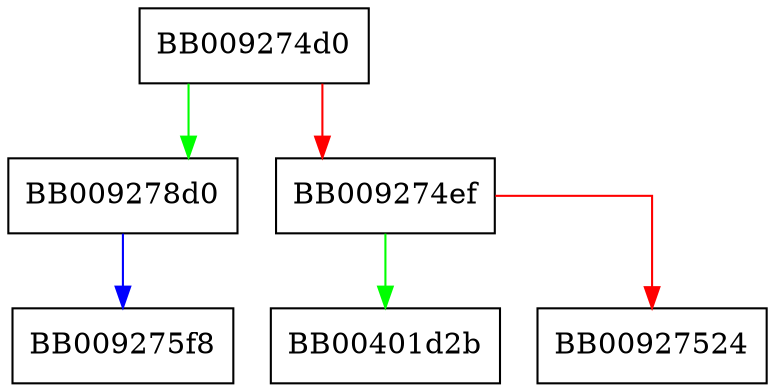 digraph execute_stack_op {
  node [shape="box"];
  graph [splines=ortho];
  BB009274d0 -> BB009278d0 [color="green"];
  BB009274d0 -> BB009274ef [color="red"];
  BB009274ef -> BB00401d2b [color="green"];
  BB009274ef -> BB00927524 [color="red"];
  BB009278d0 -> BB009275f8 [color="blue"];
}